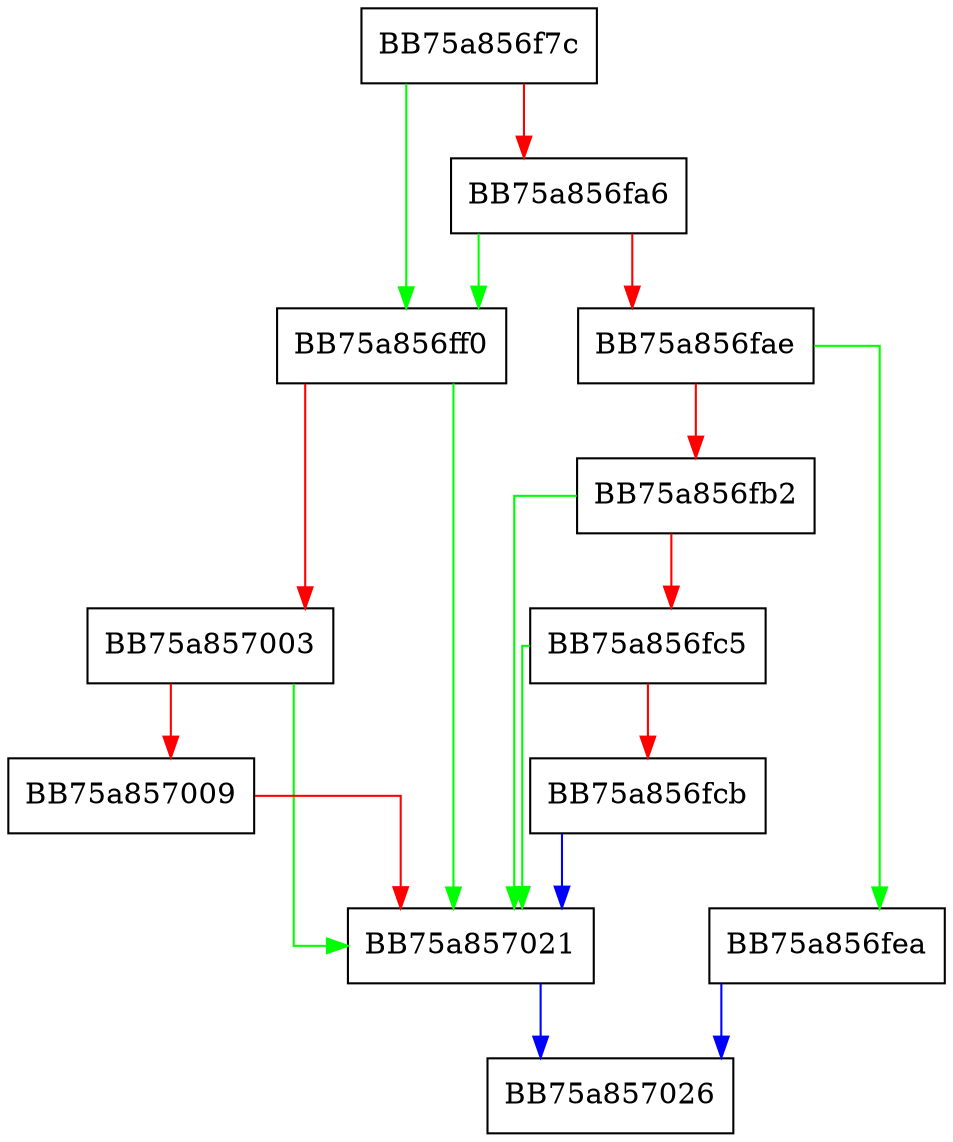 digraph GetPidFromString {
  node [shape="box"];
  graph [splines=ortho];
  BB75a856f7c -> BB75a856ff0 [color="green"];
  BB75a856f7c -> BB75a856fa6 [color="red"];
  BB75a856fa6 -> BB75a856ff0 [color="green"];
  BB75a856fa6 -> BB75a856fae [color="red"];
  BB75a856fae -> BB75a856fea [color="green"];
  BB75a856fae -> BB75a856fb2 [color="red"];
  BB75a856fb2 -> BB75a857021 [color="green"];
  BB75a856fb2 -> BB75a856fc5 [color="red"];
  BB75a856fc5 -> BB75a857021 [color="green"];
  BB75a856fc5 -> BB75a856fcb [color="red"];
  BB75a856fcb -> BB75a857021 [color="blue"];
  BB75a856fea -> BB75a857026 [color="blue"];
  BB75a856ff0 -> BB75a857021 [color="green"];
  BB75a856ff0 -> BB75a857003 [color="red"];
  BB75a857003 -> BB75a857021 [color="green"];
  BB75a857003 -> BB75a857009 [color="red"];
  BB75a857009 -> BB75a857021 [color="red"];
  BB75a857021 -> BB75a857026 [color="blue"];
}